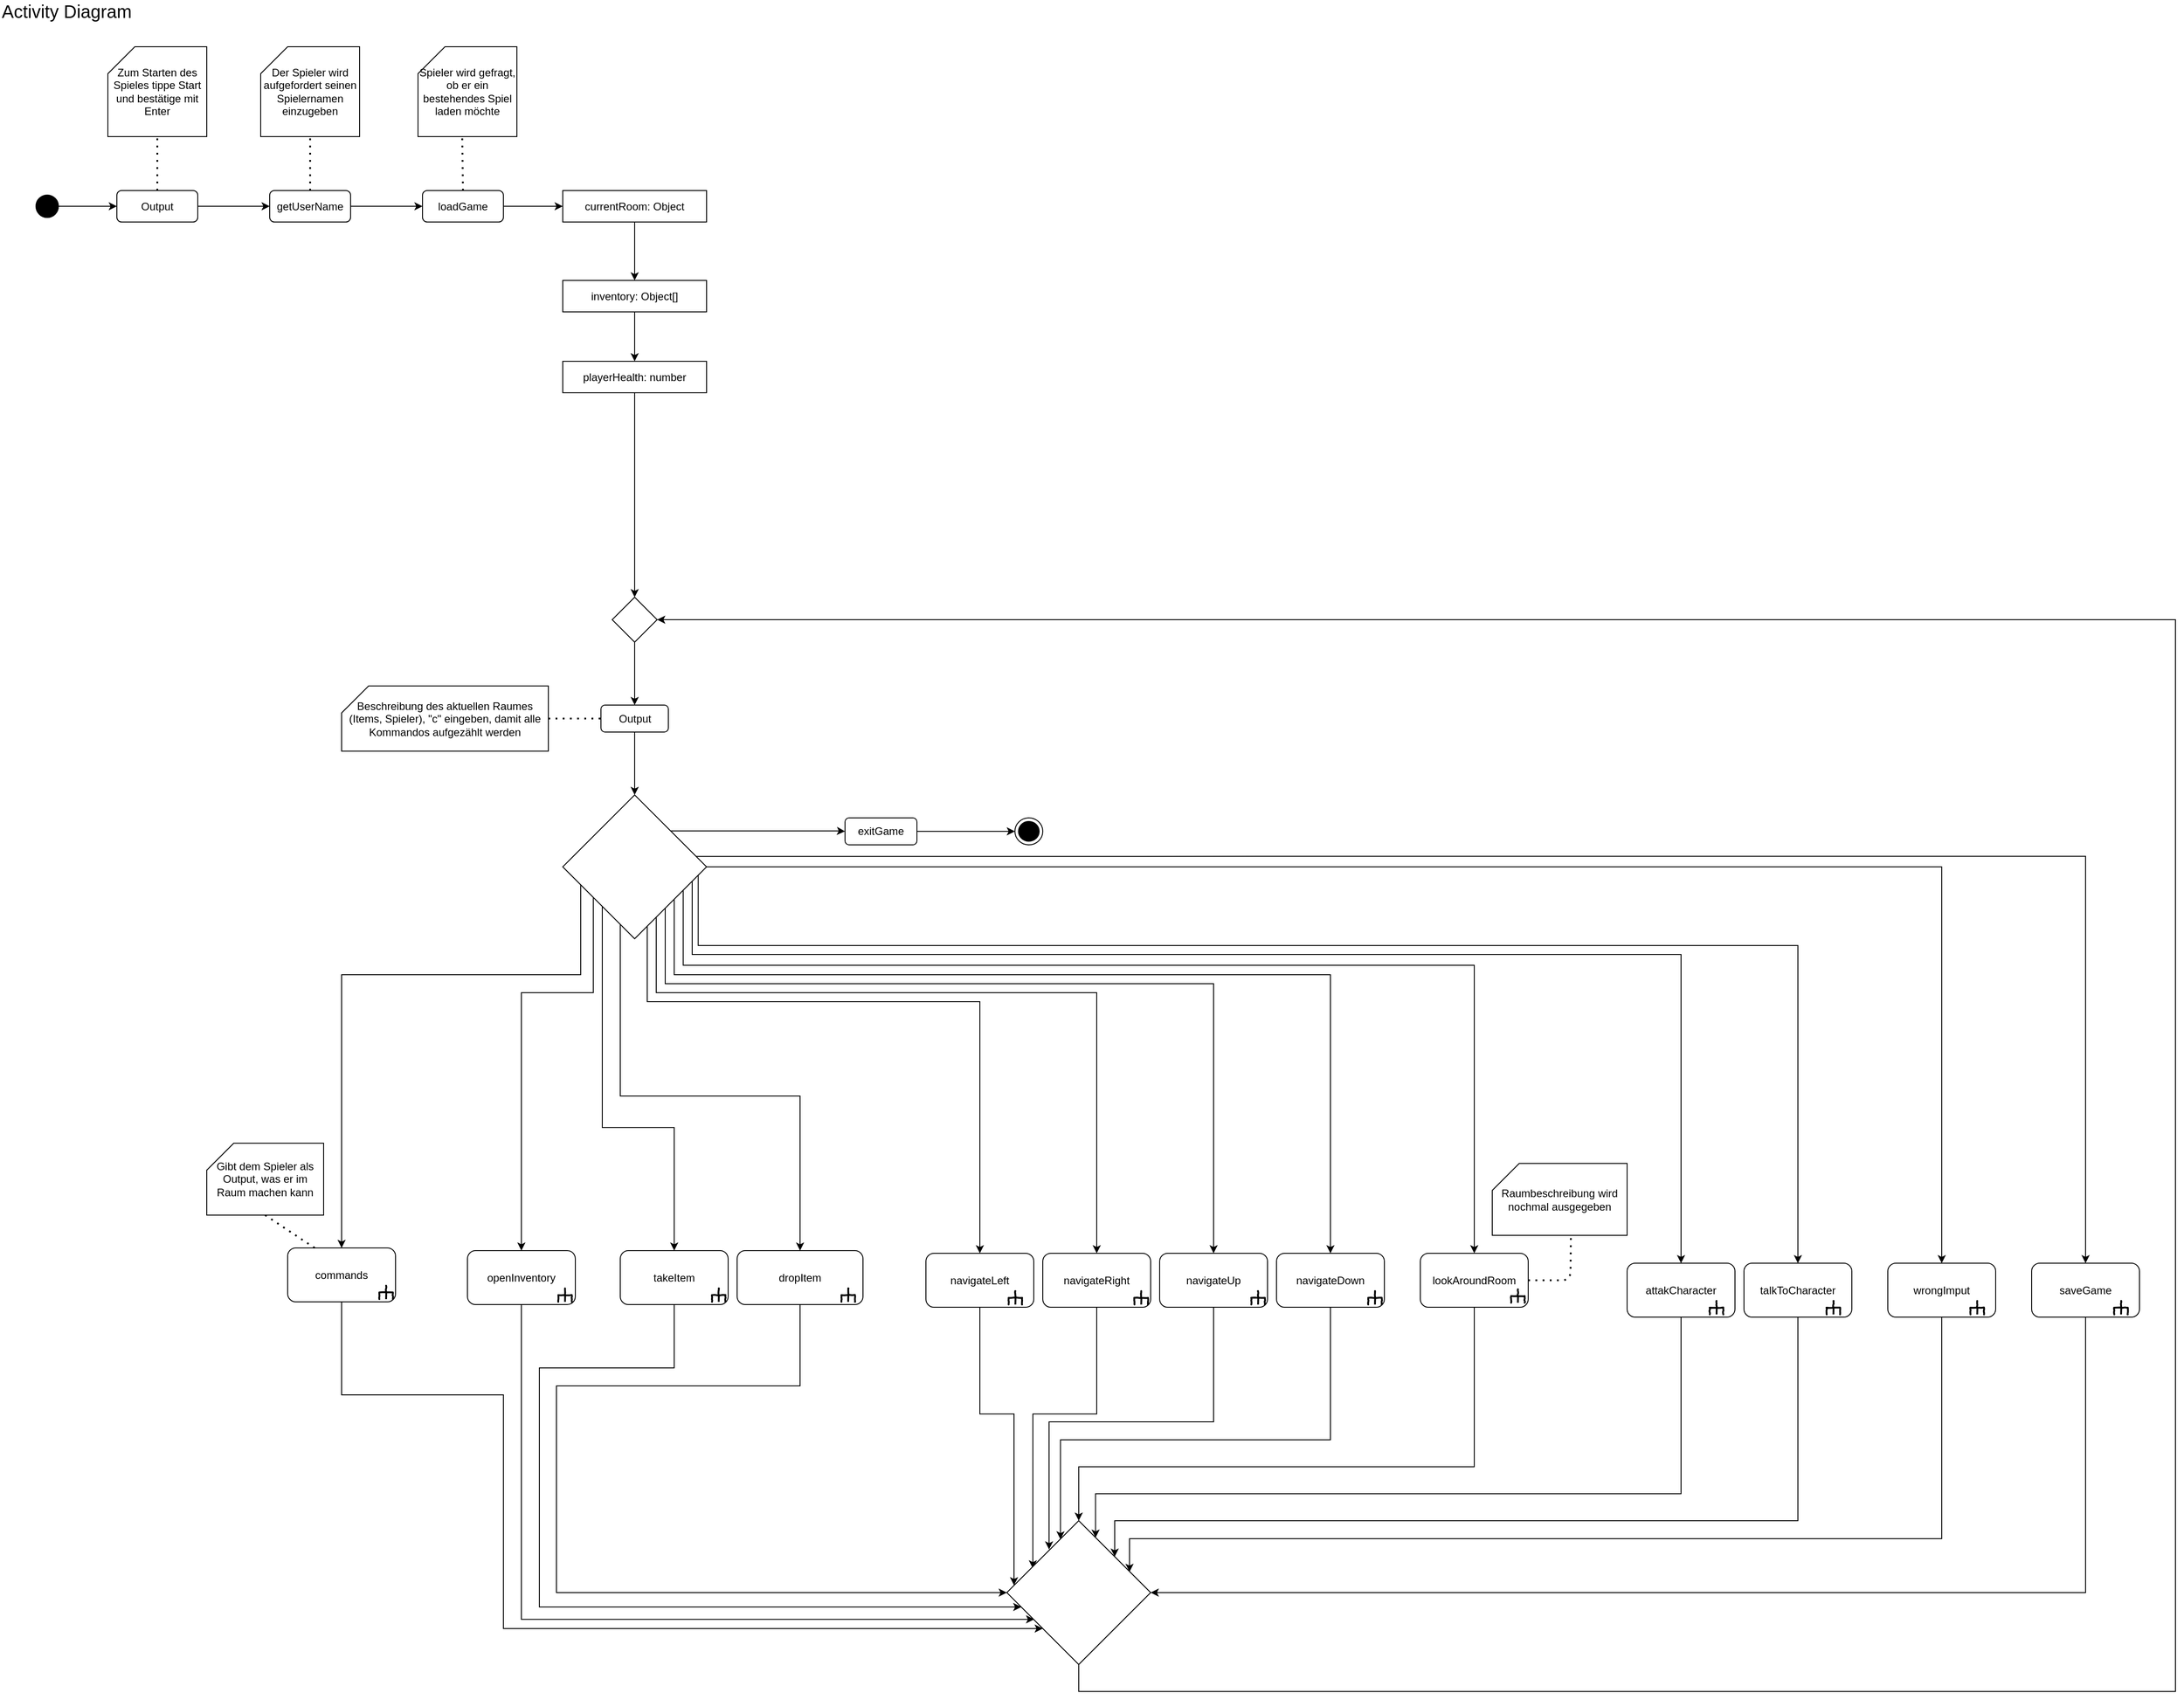 <mxfile version="13.4.2" type="device"><diagram id="kDpYt_e88mOp3C9oxlpy" name="Page-1"><mxGraphModel dx="1038" dy="530" grid="1" gridSize="10" guides="1" tooltips="1" connect="1" arrows="1" fold="1" page="1" pageScale="1" pageWidth="2336" pageHeight="1654" math="0" shadow="0"><root><mxCell id="0"/><mxCell id="1" parent="0"/><mxCell id="XXlb9IrZKMKoF10ypDD3-1" value="&lt;font style=&quot;font-size: 20px&quot;&gt;Activity Diagram&lt;/font&gt;" style="text;html=1;strokeColor=none;fillColor=none;align=left;verticalAlign=middle;whiteSpace=wrap;rounded=0;" parent="1" vertex="1"><mxGeometry x="40" y="40" width="220" height="20" as="geometry"/></mxCell><mxCell id="l0NFpoSQzp4FSWh-zF_r-2" value="" style="edgeStyle=orthogonalEdgeStyle;rounded=0;orthogonalLoop=1;jettySize=auto;html=1;" edge="1" parent="1" source="XXlb9IrZKMKoF10ypDD3-3" target="l0NFpoSQzp4FSWh-zF_r-1"><mxGeometry relative="1" as="geometry"/></mxCell><mxCell id="XXlb9IrZKMKoF10ypDD3-3" value="Output" style="rounded=1;whiteSpace=wrap;html=1;" parent="1" vertex="1"><mxGeometry x="170" y="250" width="90" height="35" as="geometry"/></mxCell><mxCell id="XXlb9IrZKMKoF10ypDD3-6" value="" style="edgeStyle=orthogonalEdgeStyle;rounded=0;orthogonalLoop=1;jettySize=auto;html=1;" parent="1" source="XXlb9IrZKMKoF10ypDD3-5" target="XXlb9IrZKMKoF10ypDD3-3" edge="1"><mxGeometry relative="1" as="geometry"/></mxCell><mxCell id="XXlb9IrZKMKoF10ypDD3-5" value="" style="ellipse;whiteSpace=wrap;html=1;rounded=0;shadow=0;comic=0;labelBackgroundColor=none;strokeColor=#000000;strokeWidth=1;fillColor=#000000;fontFamily=Verdana;fontSize=12;fontColor=#000000;align=center;comic=1" parent="1" vertex="1"><mxGeometry x="80" y="255" width="25" height="25" as="geometry"/></mxCell><mxCell id="l0NFpoSQzp4FSWh-zF_r-22" value="" style="edgeStyle=orthogonalEdgeStyle;rounded=0;orthogonalLoop=1;jettySize=auto;html=1;" edge="1" parent="1" source="XXlb9IrZKMKoF10ypDD3-7" target="l0NFpoSQzp4FSWh-zF_r-17"><mxGeometry relative="1" as="geometry"/></mxCell><mxCell id="XXlb9IrZKMKoF10ypDD3-7" value="currentRoom: Object" style="rounded=0;whiteSpace=wrap;html=1;" parent="1" vertex="1"><mxGeometry x="666" y="250" width="160" height="35" as="geometry"/></mxCell><mxCell id="XXlb9IrZKMKoF10ypDD3-45" style="edgeStyle=orthogonalEdgeStyle;rounded=0;orthogonalLoop=1;jettySize=auto;html=1;entryX=0.5;entryY=0;entryDx=0;entryDy=0;" parent="1" source="XXlb9IrZKMKoF10ypDD3-9" target="XXlb9IrZKMKoF10ypDD3-28" edge="1"><mxGeometry relative="1" as="geometry"><Array as="points"><mxPoint x="700" y="1142.5"/><mxPoint x="620" y="1142.5"/></Array></mxGeometry></mxCell><mxCell id="XXlb9IrZKMKoF10ypDD3-46" style="edgeStyle=orthogonalEdgeStyle;rounded=0;orthogonalLoop=1;jettySize=auto;html=1;entryX=0.5;entryY=0;entryDx=0;entryDy=0;" parent="1" source="XXlb9IrZKMKoF10ypDD3-9" target="XXlb9IrZKMKoF10ypDD3-33" edge="1"><mxGeometry relative="1" as="geometry"><Array as="points"><mxPoint x="710" y="1292.5"/><mxPoint x="790" y="1292.5"/></Array></mxGeometry></mxCell><mxCell id="XXlb9IrZKMKoF10ypDD3-48" style="edgeStyle=orthogonalEdgeStyle;rounded=0;orthogonalLoop=1;jettySize=auto;html=1;entryX=0.5;entryY=0;entryDx=0;entryDy=0;" parent="1" source="XXlb9IrZKMKoF10ypDD3-9" target="XXlb9IrZKMKoF10ypDD3-29" edge="1"><mxGeometry relative="1" as="geometry"><Array as="points"><mxPoint x="760" y="1152.5"/><mxPoint x="1130" y="1152.5"/></Array></mxGeometry></mxCell><mxCell id="XXlb9IrZKMKoF10ypDD3-49" style="edgeStyle=orthogonalEdgeStyle;rounded=0;orthogonalLoop=1;jettySize=auto;html=1;entryX=0.5;entryY=0;entryDx=0;entryDy=0;" parent="1" source="XXlb9IrZKMKoF10ypDD3-9" target="XXlb9IrZKMKoF10ypDD3-30" edge="1"><mxGeometry relative="1" as="geometry"><Array as="points"><mxPoint x="770" y="1142.5"/><mxPoint x="1260" y="1142.5"/></Array></mxGeometry></mxCell><mxCell id="XXlb9IrZKMKoF10ypDD3-50" style="edgeStyle=orthogonalEdgeStyle;rounded=0;orthogonalLoop=1;jettySize=auto;html=1;entryX=0.5;entryY=0;entryDx=0;entryDy=0;" parent="1" source="XXlb9IrZKMKoF10ypDD3-9" target="XXlb9IrZKMKoF10ypDD3-31" edge="1"><mxGeometry relative="1" as="geometry"><Array as="points"><mxPoint x="780" y="1132.5"/><mxPoint x="1390" y="1132.5"/></Array></mxGeometry></mxCell><mxCell id="XXlb9IrZKMKoF10ypDD3-51" style="edgeStyle=orthogonalEdgeStyle;rounded=0;orthogonalLoop=1;jettySize=auto;html=1;entryX=0.5;entryY=0;entryDx=0;entryDy=0;" parent="1" source="XXlb9IrZKMKoF10ypDD3-9" target="XXlb9IrZKMKoF10ypDD3-32" edge="1"><mxGeometry relative="1" as="geometry"><Array as="points"><mxPoint x="790" y="1122.5"/><mxPoint x="1520" y="1122.5"/></Array></mxGeometry></mxCell><mxCell id="XXlb9IrZKMKoF10ypDD3-52" style="edgeStyle=orthogonalEdgeStyle;rounded=0;orthogonalLoop=1;jettySize=auto;html=1;entryX=0.5;entryY=0;entryDx=0;entryDy=0;" parent="1" source="XXlb9IrZKMKoF10ypDD3-9" target="XXlb9IrZKMKoF10ypDD3-35" edge="1"><mxGeometry relative="1" as="geometry"><Array as="points"><mxPoint x="800" y="1112"/><mxPoint x="1680" y="1112"/></Array></mxGeometry></mxCell><mxCell id="XXlb9IrZKMKoF10ypDD3-53" style="edgeStyle=orthogonalEdgeStyle;rounded=0;orthogonalLoop=1;jettySize=auto;html=1;entryX=0.5;entryY=0;entryDx=0;entryDy=0;" parent="1" source="XXlb9IrZKMKoF10ypDD3-9" target="XXlb9IrZKMKoF10ypDD3-36" edge="1"><mxGeometry relative="1" as="geometry"><Array as="points"><mxPoint x="686" y="1122.5"/><mxPoint x="420" y="1122.5"/></Array></mxGeometry></mxCell><mxCell id="XXlb9IrZKMKoF10ypDD3-89" style="edgeStyle=orthogonalEdgeStyle;rounded=0;orthogonalLoop=1;jettySize=auto;html=1;entryX=0.5;entryY=0;entryDx=0;entryDy=0;" parent="1" source="XXlb9IrZKMKoF10ypDD3-9" target="XXlb9IrZKMKoF10ypDD3-34" edge="1"><mxGeometry relative="1" as="geometry"><Array as="points"><mxPoint x="730" y="1257.5"/><mxPoint x="930" y="1257.5"/></Array></mxGeometry></mxCell><mxCell id="8UrmevjXnUGPgiVVIPTk-8" style="edgeStyle=orthogonalEdgeStyle;rounded=0;orthogonalLoop=1;jettySize=auto;html=1;entryX=0;entryY=0.5;entryDx=0;entryDy=0;exitX=1;exitY=0;exitDx=0;exitDy=0;" parent="1" source="XXlb9IrZKMKoF10ypDD3-9" target="XXlb9IrZKMKoF10ypDD3-14" edge="1"><mxGeometry relative="1" as="geometry"><Array as="points"><mxPoint x="970" y="963"/></Array></mxGeometry></mxCell><mxCell id="8UrmevjXnUGPgiVVIPTk-15" style="edgeStyle=orthogonalEdgeStyle;rounded=0;orthogonalLoop=1;jettySize=auto;html=1;entryX=0.5;entryY=0;entryDx=0;entryDy=0;" parent="1" source="XXlb9IrZKMKoF10ypDD3-9" target="8UrmevjXnUGPgiVVIPTk-21" edge="1"><mxGeometry relative="1" as="geometry"><Array as="points"><mxPoint x="810" y="1100"/><mxPoint x="1910" y="1100"/></Array></mxGeometry></mxCell><mxCell id="8UrmevjXnUGPgiVVIPTk-26" style="edgeStyle=orthogonalEdgeStyle;rounded=0;orthogonalLoop=1;jettySize=auto;html=1;entryX=0.5;entryY=0;entryDx=0;entryDy=0;exitX=0.942;exitY=0.56;exitDx=0;exitDy=0;exitPerimeter=0;" parent="1" source="XXlb9IrZKMKoF10ypDD3-9" target="8UrmevjXnUGPgiVVIPTk-17" edge="1"><mxGeometry relative="1" as="geometry"><Array as="points"><mxPoint x="817" y="1090"/><mxPoint x="2040" y="1090"/></Array></mxGeometry></mxCell><mxCell id="8UrmevjXnUGPgiVVIPTk-27" style="edgeStyle=orthogonalEdgeStyle;rounded=0;orthogonalLoop=1;jettySize=auto;html=1;entryX=0.5;entryY=0;entryDx=0;entryDy=0;" parent="1" source="XXlb9IrZKMKoF10ypDD3-9" target="8UrmevjXnUGPgiVVIPTk-11" edge="1"><mxGeometry relative="1" as="geometry"/></mxCell><mxCell id="XXlb9IrZKMKoF10ypDD3-9" value="" style="rhombus;whiteSpace=wrap;html=1;" parent="1" vertex="1"><mxGeometry x="666" y="922.5" width="160" height="160" as="geometry"/></mxCell><mxCell id="XXlb9IrZKMKoF10ypDD3-11" value="" style="ellipse;html=1;shape=endState;fillColor=#000000;strokeColor=#000000;comic=1" parent="1" vertex="1"><mxGeometry x="1169" y="948" width="31" height="30" as="geometry"/></mxCell><mxCell id="XXlb9IrZKMKoF10ypDD3-55" value="" style="edgeStyle=orthogonalEdgeStyle;rounded=0;orthogonalLoop=1;jettySize=auto;html=1;" parent="1" source="XXlb9IrZKMKoF10ypDD3-14" target="XXlb9IrZKMKoF10ypDD3-11" edge="1"><mxGeometry relative="1" as="geometry"/></mxCell><mxCell id="XXlb9IrZKMKoF10ypDD3-14" value="exitGame" style="rounded=1;whiteSpace=wrap;html=1;" parent="1" vertex="1"><mxGeometry x="980" y="948" width="80" height="30" as="geometry"/></mxCell><mxCell id="XXlb9IrZKMKoF10ypDD3-23" style="edgeStyle=orthogonalEdgeStyle;rounded=0;orthogonalLoop=1;jettySize=auto;html=1;entryX=0.5;entryY=0;entryDx=0;entryDy=0;" parent="1" source="XXlb9IrZKMKoF10ypDD3-19" target="XXlb9IrZKMKoF10ypDD3-9" edge="1"><mxGeometry relative="1" as="geometry"/></mxCell><mxCell id="XXlb9IrZKMKoF10ypDD3-19" value="Output" style="rounded=1;whiteSpace=wrap;html=1;" parent="1" vertex="1"><mxGeometry x="708.5" y="822.5" width="75" height="30" as="geometry"/></mxCell><mxCell id="XXlb9IrZKMKoF10ypDD3-20" value="&lt;div&gt;&lt;span&gt;Beschreibung des aktuellen Raumes (Items, Spieler), &quot;c&quot; eingeben, damit alle Kommandos aufgezählt werden&lt;br&gt;&lt;/span&gt;&lt;/div&gt;" style="shape=card;whiteSpace=wrap;html=1;align=center;" parent="1" vertex="1"><mxGeometry x="420" y="801.25" width="230" height="72.5" as="geometry"/></mxCell><mxCell id="XXlb9IrZKMKoF10ypDD3-25" style="edgeStyle=orthogonalEdgeStyle;rounded=0;orthogonalLoop=1;jettySize=auto;html=1;entryX=0.5;entryY=0;entryDx=0;entryDy=0;" parent="1" source="XXlb9IrZKMKoF10ypDD3-24" target="XXlb9IrZKMKoF10ypDD3-19" edge="1"><mxGeometry relative="1" as="geometry"/></mxCell><mxCell id="XXlb9IrZKMKoF10ypDD3-24" value="" style="rhombus;whiteSpace=wrap;html=1;" parent="1" vertex="1"><mxGeometry x="721" y="702.5" width="50" height="50" as="geometry"/></mxCell><mxCell id="XXlb9IrZKMKoF10ypDD3-26" value="" style="endArrow=none;dashed=1;html=1;dashPattern=1 3;strokeWidth=2;exitX=1;exitY=0.5;exitDx=0;exitDy=0;exitPerimeter=0;entryX=0;entryY=0.5;entryDx=0;entryDy=0;" parent="1" source="XXlb9IrZKMKoF10ypDD3-20" target="XXlb9IrZKMKoF10ypDD3-19" edge="1"><mxGeometry width="50" height="50" relative="1" as="geometry"><mxPoint x="700" y="782.5" as="sourcePoint"/><mxPoint x="750" y="732.5" as="targetPoint"/></mxGeometry></mxCell><mxCell id="8UrmevjXnUGPgiVVIPTk-3" style="edgeStyle=orthogonalEdgeStyle;rounded=0;orthogonalLoop=1;jettySize=auto;html=1;entryX=0.19;entryY=0.686;entryDx=0;entryDy=0;entryPerimeter=0;" parent="1" source="XXlb9IrZKMKoF10ypDD3-28" target="8UrmevjXnUGPgiVVIPTk-16" edge="1"><mxGeometry relative="1" as="geometry"><mxPoint x="609.98" y="1659.996" as="targetPoint"/><Array as="points"><mxPoint x="620" y="1840"/></Array></mxGeometry></mxCell><mxCell id="XXlb9IrZKMKoF10ypDD3-28" value="openInventory" style="rounded=1;whiteSpace=wrap;html=1;" parent="1" vertex="1"><mxGeometry x="560" y="1429.5" width="120" height="60" as="geometry"/></mxCell><mxCell id="8UrmevjXnUGPgiVVIPTk-28" style="edgeStyle=orthogonalEdgeStyle;rounded=0;orthogonalLoop=1;jettySize=auto;html=1;entryX=0.05;entryY=0.449;entryDx=0;entryDy=0;entryPerimeter=0;" parent="1" source="XXlb9IrZKMKoF10ypDD3-29" target="8UrmevjXnUGPgiVVIPTk-16" edge="1"><mxGeometry relative="1" as="geometry"/></mxCell><mxCell id="XXlb9IrZKMKoF10ypDD3-29" value="navigateLeft" style="rounded=1;whiteSpace=wrap;html=1;" parent="1" vertex="1"><mxGeometry x="1070" y="1432.5" width="120" height="60" as="geometry"/></mxCell><mxCell id="8UrmevjXnUGPgiVVIPTk-29" style="edgeStyle=orthogonalEdgeStyle;rounded=0;orthogonalLoop=1;jettySize=auto;html=1;entryX=0.181;entryY=0.332;entryDx=0;entryDy=0;entryPerimeter=0;" parent="1" source="XXlb9IrZKMKoF10ypDD3-30" target="8UrmevjXnUGPgiVVIPTk-16" edge="1"><mxGeometry relative="1" as="geometry"/></mxCell><mxCell id="XXlb9IrZKMKoF10ypDD3-30" value="navigateRight" style="rounded=1;whiteSpace=wrap;html=1;" parent="1" vertex="1"><mxGeometry x="1200" y="1432.5" width="120" height="60" as="geometry"/></mxCell><mxCell id="8UrmevjXnUGPgiVVIPTk-30" style="edgeStyle=orthogonalEdgeStyle;rounded=0;orthogonalLoop=1;jettySize=auto;html=1;" parent="1" source="XXlb9IrZKMKoF10ypDD3-31" edge="1"><mxGeometry relative="1" as="geometry"><mxPoint x="1207" y="1762" as="targetPoint"/><Array as="points"><mxPoint x="1390" y="1620"/><mxPoint x="1207" y="1620"/></Array></mxGeometry></mxCell><mxCell id="XXlb9IrZKMKoF10ypDD3-31" value="navigateUp" style="rounded=1;whiteSpace=wrap;html=1;" parent="1" vertex="1"><mxGeometry x="1330" y="1432.5" width="120" height="60" as="geometry"/></mxCell><mxCell id="8UrmevjXnUGPgiVVIPTk-31" style="edgeStyle=orthogonalEdgeStyle;rounded=0;orthogonalLoop=1;jettySize=auto;html=1;entryX=0.373;entryY=0.13;entryDx=0;entryDy=0;entryPerimeter=0;" parent="1" source="XXlb9IrZKMKoF10ypDD3-32" target="8UrmevjXnUGPgiVVIPTk-16" edge="1"><mxGeometry relative="1" as="geometry"><Array as="points"><mxPoint x="1520" y="1640"/><mxPoint x="1220" y="1640"/></Array></mxGeometry></mxCell><mxCell id="XXlb9IrZKMKoF10ypDD3-32" value="navigateDown" style="rounded=1;whiteSpace=wrap;html=1;" parent="1" vertex="1"><mxGeometry x="1460" y="1432.5" width="120" height="60" as="geometry"/></mxCell><mxCell id="8UrmevjXnUGPgiVVIPTk-4" style="edgeStyle=orthogonalEdgeStyle;rounded=0;orthogonalLoop=1;jettySize=auto;html=1;entryX=0.101;entryY=0.6;entryDx=0;entryDy=0;entryPerimeter=0;" parent="1" source="XXlb9IrZKMKoF10ypDD3-33" target="8UrmevjXnUGPgiVVIPTk-16" edge="1"><mxGeometry relative="1" as="geometry"><mxPoint x="639.968" y="1667.374" as="targetPoint"/><Array as="points"><mxPoint x="790" y="1560"/><mxPoint x="640" y="1560"/><mxPoint x="640" y="1826"/></Array></mxGeometry></mxCell><mxCell id="XXlb9IrZKMKoF10ypDD3-33" value="takeItem" style="rounded=1;whiteSpace=wrap;html=1;" parent="1" vertex="1"><mxGeometry x="730" y="1429.5" width="120" height="60" as="geometry"/></mxCell><mxCell id="8UrmevjXnUGPgiVVIPTk-5" style="edgeStyle=orthogonalEdgeStyle;rounded=0;orthogonalLoop=1;jettySize=auto;html=1;" parent="1" source="XXlb9IrZKMKoF10ypDD3-34" target="8UrmevjXnUGPgiVVIPTk-16" edge="1"><mxGeometry relative="1" as="geometry"><mxPoint x="659.127" y="1689.032" as="targetPoint"/><Array as="points"><mxPoint x="930" y="1580"/><mxPoint x="659" y="1580"/><mxPoint x="659" y="1810"/></Array></mxGeometry></mxCell><mxCell id="XXlb9IrZKMKoF10ypDD3-34" value="dropItem" style="rounded=1;whiteSpace=wrap;html=1;" parent="1" vertex="1"><mxGeometry x="860" y="1429.5" width="140" height="60" as="geometry"/></mxCell><mxCell id="8UrmevjXnUGPgiVVIPTk-32" style="edgeStyle=orthogonalEdgeStyle;rounded=0;orthogonalLoop=1;jettySize=auto;html=1;entryX=0.5;entryY=0;entryDx=0;entryDy=0;" parent="1" source="XXlb9IrZKMKoF10ypDD3-35" target="8UrmevjXnUGPgiVVIPTk-16" edge="1"><mxGeometry relative="1" as="geometry"><Array as="points"><mxPoint x="1680" y="1670"/><mxPoint x="1240" y="1670"/></Array></mxGeometry></mxCell><mxCell id="XXlb9IrZKMKoF10ypDD3-35" value="lookAroundRoom" style="rounded=1;whiteSpace=wrap;html=1;" parent="1" vertex="1"><mxGeometry x="1620" y="1432.5" width="120" height="60" as="geometry"/></mxCell><mxCell id="8UrmevjXnUGPgiVVIPTk-2" style="edgeStyle=orthogonalEdgeStyle;rounded=0;orthogonalLoop=1;jettySize=auto;html=1;entryX=0;entryY=1;entryDx=0;entryDy=0;" parent="1" source="XXlb9IrZKMKoF10ypDD3-36" target="8UrmevjXnUGPgiVVIPTk-16" edge="1"><mxGeometry relative="1" as="geometry"><mxPoint x="589.75" y="1679.75" as="targetPoint"/><Array as="points"><mxPoint x="420" y="1590"/><mxPoint x="600" y="1590"/><mxPoint x="600" y="1850"/></Array></mxGeometry></mxCell><mxCell id="XXlb9IrZKMKoF10ypDD3-36" value="commands" style="rounded=1;whiteSpace=wrap;html=1;" parent="1" vertex="1"><mxGeometry x="360" y="1426.5" width="120" height="60" as="geometry"/></mxCell><mxCell id="XXlb9IrZKMKoF10ypDD3-37" value="Gibt dem Spieler als Output, was er im Raum machen kann" style="shape=card;whiteSpace=wrap;html=1;" parent="1" vertex="1"><mxGeometry x="270" y="1310" width="130" height="80" as="geometry"/></mxCell><mxCell id="XXlb9IrZKMKoF10ypDD3-56" value="" style="endArrow=none;dashed=1;html=1;dashPattern=1 3;strokeWidth=2;exitX=0.25;exitY=0;exitDx=0;exitDy=0;entryX=0.5;entryY=1;entryDx=0;entryDy=0;entryPerimeter=0;" parent="1" source="XXlb9IrZKMKoF10ypDD3-36" target="XXlb9IrZKMKoF10ypDD3-37" edge="1"><mxGeometry width="50" height="50" relative="1" as="geometry"><mxPoint x="790" y="1442.5" as="sourcePoint"/><mxPoint x="840" y="1392.5" as="targetPoint"/></mxGeometry></mxCell><mxCell id="XXlb9IrZKMKoF10ypDD3-57" value="" style="group;rotation=90;" parent="1" vertex="1" connectable="0"><mxGeometry x="660" y="1469.5" width="20" height="20" as="geometry"/></mxCell><mxCell id="XXlb9IrZKMKoF10ypDD3-58" value="" style="strokeWidth=2;html=1;shape=mxgraph.flowchart.annotation_2;align=left;rounded=1;comic=1;rotation=90;" parent="XXlb9IrZKMKoF10ypDD3-57" vertex="1"><mxGeometry x="1" y="2" width="15" height="15" as="geometry"/></mxCell><mxCell id="XXlb9IrZKMKoF10ypDD3-59" value="" style="endArrow=none;html=1;entryX=0.508;entryY=0.487;entryPerimeter=0;exitX=1;exitY=0.5;exitPerimeter=0;strokeWidth=2;" parent="XXlb9IrZKMKoF10ypDD3-57" source="XXlb9IrZKMKoF10ypDD3-58" target="XXlb9IrZKMKoF10ypDD3-58" edge="1"><mxGeometry width="50" height="50" relative="1" as="geometry"><mxPoint x="-46.667" as="sourcePoint"/><mxPoint x="-13.333" y="50" as="targetPoint"/></mxGeometry></mxCell><mxCell id="XXlb9IrZKMKoF10ypDD3-61" value="" style="group;rotation=90;" parent="1" vertex="1" connectable="0"><mxGeometry x="830" y="1466.5" width="20" height="20" as="geometry"/></mxCell><mxCell id="XXlb9IrZKMKoF10ypDD3-62" value="" style="strokeWidth=2;html=1;shape=mxgraph.flowchart.annotation_2;align=left;rounded=1;comic=1;rotation=90;" parent="XXlb9IrZKMKoF10ypDD3-61" vertex="1"><mxGeometry x="2" y="5" width="15" height="15" as="geometry"/></mxCell><mxCell id="XXlb9IrZKMKoF10ypDD3-63" value="" style="endArrow=none;html=1;entryX=0.508;entryY=0.487;entryPerimeter=0;exitX=1;exitY=0.5;exitPerimeter=0;strokeWidth=2;" parent="XXlb9IrZKMKoF10ypDD3-61" source="XXlb9IrZKMKoF10ypDD3-62" target="XXlb9IrZKMKoF10ypDD3-62" edge="1"><mxGeometry width="50" height="50" relative="1" as="geometry"><mxPoint x="-46.667" as="sourcePoint"/><mxPoint x="-13.333" y="50" as="targetPoint"/></mxGeometry></mxCell><mxCell id="XXlb9IrZKMKoF10ypDD3-64" value="" style="group;rotation=90;" parent="1" vertex="1" connectable="0"><mxGeometry x="974" y="1466.5" width="20" height="20" as="geometry"/></mxCell><mxCell id="XXlb9IrZKMKoF10ypDD3-65" value="" style="strokeWidth=2;html=1;shape=mxgraph.flowchart.annotation_2;align=left;rounded=1;comic=1;rotation=90;" parent="XXlb9IrZKMKoF10ypDD3-64" vertex="1"><mxGeometry x="2" y="5" width="15" height="15" as="geometry"/></mxCell><mxCell id="XXlb9IrZKMKoF10ypDD3-66" value="" style="endArrow=none;html=1;entryX=0.508;entryY=0.487;entryPerimeter=0;exitX=1;exitY=0.5;exitPerimeter=0;strokeWidth=2;" parent="XXlb9IrZKMKoF10ypDD3-64" source="XXlb9IrZKMKoF10ypDD3-65" target="XXlb9IrZKMKoF10ypDD3-65" edge="1"><mxGeometry width="50" height="50" relative="1" as="geometry"><mxPoint x="-46.667" as="sourcePoint"/><mxPoint x="-13.333" y="50" as="targetPoint"/></mxGeometry></mxCell><mxCell id="XXlb9IrZKMKoF10ypDD3-67" value="" style="group;rotation=90;" parent="1" vertex="1" connectable="0"><mxGeometry x="1160" y="1469.5" width="20" height="20" as="geometry"/></mxCell><mxCell id="XXlb9IrZKMKoF10ypDD3-68" value="" style="strokeWidth=2;html=1;shape=mxgraph.flowchart.annotation_2;align=left;rounded=1;comic=1;rotation=90;" parent="XXlb9IrZKMKoF10ypDD3-67" vertex="1"><mxGeometry x="2" y="5" width="15" height="15" as="geometry"/></mxCell><mxCell id="XXlb9IrZKMKoF10ypDD3-69" value="" style="endArrow=none;html=1;entryX=0.508;entryY=0.487;entryPerimeter=0;exitX=1;exitY=0.5;exitPerimeter=0;strokeWidth=2;" parent="XXlb9IrZKMKoF10ypDD3-67" source="XXlb9IrZKMKoF10ypDD3-68" target="XXlb9IrZKMKoF10ypDD3-68" edge="1"><mxGeometry width="50" height="50" relative="1" as="geometry"><mxPoint x="-46.667" as="sourcePoint"/><mxPoint x="-13.333" y="50" as="targetPoint"/></mxGeometry></mxCell><mxCell id="XXlb9IrZKMKoF10ypDD3-70" value="" style="group;rotation=90;" parent="1" vertex="1" connectable="0"><mxGeometry x="1300" y="1469.5" width="20" height="20" as="geometry"/></mxCell><mxCell id="XXlb9IrZKMKoF10ypDD3-71" value="" style="strokeWidth=2;html=1;shape=mxgraph.flowchart.annotation_2;align=left;rounded=1;comic=1;rotation=90;" parent="XXlb9IrZKMKoF10ypDD3-70" vertex="1"><mxGeometry x="2" y="5" width="15" height="15" as="geometry"/></mxCell><mxCell id="XXlb9IrZKMKoF10ypDD3-72" value="" style="endArrow=none;html=1;entryX=0.508;entryY=0.487;entryPerimeter=0;exitX=1;exitY=0.5;exitPerimeter=0;strokeWidth=2;" parent="XXlb9IrZKMKoF10ypDD3-70" source="XXlb9IrZKMKoF10ypDD3-71" target="XXlb9IrZKMKoF10ypDD3-71" edge="1"><mxGeometry width="50" height="50" relative="1" as="geometry"><mxPoint x="-46.667" as="sourcePoint"/><mxPoint x="-13.333" y="50" as="targetPoint"/></mxGeometry></mxCell><mxCell id="XXlb9IrZKMKoF10ypDD3-73" value="" style="group;rotation=90;" parent="1" vertex="1" connectable="0"><mxGeometry x="1430" y="1469.5" width="20" height="20" as="geometry"/></mxCell><mxCell id="XXlb9IrZKMKoF10ypDD3-74" value="" style="strokeWidth=2;html=1;shape=mxgraph.flowchart.annotation_2;align=left;rounded=1;comic=1;rotation=90;" parent="XXlb9IrZKMKoF10ypDD3-73" vertex="1"><mxGeometry x="2" y="5" width="15" height="15" as="geometry"/></mxCell><mxCell id="XXlb9IrZKMKoF10ypDD3-75" value="" style="endArrow=none;html=1;entryX=0.508;entryY=0.487;entryPerimeter=0;exitX=1;exitY=0.5;exitPerimeter=0;strokeWidth=2;" parent="XXlb9IrZKMKoF10ypDD3-73" source="XXlb9IrZKMKoF10ypDD3-74" target="XXlb9IrZKMKoF10ypDD3-74" edge="1"><mxGeometry width="50" height="50" relative="1" as="geometry"><mxPoint x="-46.667" as="sourcePoint"/><mxPoint x="-13.333" y="50" as="targetPoint"/></mxGeometry></mxCell><mxCell id="XXlb9IrZKMKoF10ypDD3-76" value="" style="group;rotation=90;" parent="1" vertex="1" connectable="0"><mxGeometry x="1560" y="1469.5" width="20" height="20" as="geometry"/></mxCell><mxCell id="XXlb9IrZKMKoF10ypDD3-77" value="" style="strokeWidth=2;html=1;shape=mxgraph.flowchart.annotation_2;align=left;rounded=1;comic=1;rotation=90;" parent="XXlb9IrZKMKoF10ypDD3-76" vertex="1"><mxGeometry x="2" y="5" width="15" height="15" as="geometry"/></mxCell><mxCell id="XXlb9IrZKMKoF10ypDD3-78" value="" style="endArrow=none;html=1;entryX=0.508;entryY=0.487;entryPerimeter=0;exitX=1;exitY=0.5;exitPerimeter=0;strokeWidth=2;" parent="XXlb9IrZKMKoF10ypDD3-76" source="XXlb9IrZKMKoF10ypDD3-77" target="XXlb9IrZKMKoF10ypDD3-77" edge="1"><mxGeometry width="50" height="50" relative="1" as="geometry"><mxPoint x="-46.667" as="sourcePoint"/><mxPoint x="-13.333" y="50" as="targetPoint"/></mxGeometry></mxCell><mxCell id="XXlb9IrZKMKoF10ypDD3-79" value="" style="group;rotation=90;" parent="1" vertex="1" connectable="0"><mxGeometry x="1719" y="1467.5" width="20" height="20" as="geometry"/></mxCell><mxCell id="XXlb9IrZKMKoF10ypDD3-80" value="" style="strokeWidth=2;html=1;shape=mxgraph.flowchart.annotation_2;align=left;rounded=1;comic=1;rotation=90;" parent="XXlb9IrZKMKoF10ypDD3-79" vertex="1"><mxGeometry x="2" y="5" width="15" height="15" as="geometry"/></mxCell><mxCell id="XXlb9IrZKMKoF10ypDD3-81" value="" style="endArrow=none;html=1;entryX=0.508;entryY=0.487;entryPerimeter=0;exitX=1;exitY=0.5;exitPerimeter=0;strokeWidth=2;" parent="XXlb9IrZKMKoF10ypDD3-79" source="XXlb9IrZKMKoF10ypDD3-80" target="XXlb9IrZKMKoF10ypDD3-80" edge="1"><mxGeometry width="50" height="50" relative="1" as="geometry"><mxPoint x="-46.667" as="sourcePoint"/><mxPoint x="-13.333" y="50" as="targetPoint"/></mxGeometry></mxCell><mxCell id="XXlb9IrZKMKoF10ypDD3-84" value="" style="group;rotation=90;" parent="1" vertex="1" connectable="0"><mxGeometry x="460" y="1463.5" width="20" height="20" as="geometry"/></mxCell><mxCell id="XXlb9IrZKMKoF10ypDD3-85" value="" style="strokeWidth=2;html=1;shape=mxgraph.flowchart.annotation_2;align=left;rounded=1;comic=1;rotation=90;" parent="XXlb9IrZKMKoF10ypDD3-84" vertex="1"><mxGeometry x="2" y="5" width="15" height="15" as="geometry"/></mxCell><mxCell id="XXlb9IrZKMKoF10ypDD3-86" value="" style="endArrow=none;html=1;entryX=0.508;entryY=0.487;entryPerimeter=0;exitX=1;exitY=0.5;exitPerimeter=0;strokeWidth=2;" parent="XXlb9IrZKMKoF10ypDD3-84" source="XXlb9IrZKMKoF10ypDD3-85" target="XXlb9IrZKMKoF10ypDD3-85" edge="1"><mxGeometry width="50" height="50" relative="1" as="geometry"><mxPoint x="-46.667" as="sourcePoint"/><mxPoint x="-13.333" y="50" as="targetPoint"/></mxGeometry></mxCell><mxCell id="XXlb9IrZKMKoF10ypDD3-102" style="edgeStyle=orthogonalEdgeStyle;rounded=0;orthogonalLoop=1;jettySize=auto;html=1;entryX=1;entryY=0.5;entryDx=0;entryDy=0;exitX=0.5;exitY=1;exitDx=0;exitDy=0;" parent="1" source="8UrmevjXnUGPgiVVIPTk-16" target="XXlb9IrZKMKoF10ypDD3-24" edge="1"><mxGeometry relative="1" as="geometry"><Array as="points"><mxPoint x="1240" y="1920"/><mxPoint x="2460" y="1920"/><mxPoint x="2460" y="728"/></Array><mxPoint x="1478.941" y="1783.059" as="sourcePoint"/></mxGeometry></mxCell><mxCell id="XXlb9IrZKMKoF10ypDD3-103" value="&lt;div&gt;&lt;span&gt;Raumbeschreibung wird nochmal ausgegeben&lt;/span&gt;&lt;/div&gt;" style="shape=card;whiteSpace=wrap;html=1;align=center;" parent="1" vertex="1"><mxGeometry x="1700" y="1332.5" width="150" height="80" as="geometry"/></mxCell><mxCell id="XXlb9IrZKMKoF10ypDD3-104" value="" style="endArrow=none;dashed=1;html=1;dashPattern=1 3;strokeWidth=2;entryX=0.583;entryY=1.038;entryDx=0;entryDy=0;entryPerimeter=0;exitX=1;exitY=0.5;exitDx=0;exitDy=0;" parent="1" source="XXlb9IrZKMKoF10ypDD3-35" target="XXlb9IrZKMKoF10ypDD3-103" edge="1"><mxGeometry width="50" height="50" relative="1" as="geometry"><mxPoint x="1780" y="1492.5" as="sourcePoint"/><mxPoint x="1830" y="1442.5" as="targetPoint"/><Array as="points"><mxPoint x="1787" y="1462.5"/></Array></mxGeometry></mxCell><mxCell id="XXlb9IrZKMKoF10ypDD3-105" value="Zum Starten des Spieles tippe Start und bestätige mit Enter" style="shape=card;whiteSpace=wrap;html=1;" parent="1" vertex="1"><mxGeometry x="160" y="90" width="110" height="100" as="geometry"/></mxCell><mxCell id="XXlb9IrZKMKoF10ypDD3-106" value="" style="endArrow=none;dashed=1;html=1;dashPattern=1 3;strokeWidth=2;entryX=0.5;entryY=1;entryDx=0;entryDy=0;entryPerimeter=0;exitX=0.5;exitY=0;exitDx=0;exitDy=0;" parent="1" source="XXlb9IrZKMKoF10ypDD3-3" target="XXlb9IrZKMKoF10ypDD3-105" edge="1"><mxGeometry width="50" height="50" relative="1" as="geometry"><mxPoint x="200" y="280" as="sourcePoint"/><mxPoint x="250" y="230" as="targetPoint"/></mxGeometry></mxCell><mxCell id="8UrmevjXnUGPgiVVIPTk-35" style="edgeStyle=orthogonalEdgeStyle;rounded=0;orthogonalLoop=1;jettySize=auto;html=1;entryX=0.853;entryY=0.356;entryDx=0;entryDy=0;entryPerimeter=0;" parent="1" source="8UrmevjXnUGPgiVVIPTk-11" target="8UrmevjXnUGPgiVVIPTk-16" edge="1"><mxGeometry relative="1" as="geometry"><Array as="points"><mxPoint x="2200" y="1750"/><mxPoint x="1297" y="1750"/></Array></mxGeometry></mxCell><mxCell id="8UrmevjXnUGPgiVVIPTk-11" value="wrongImput" style="rounded=1;whiteSpace=wrap;html=1;" parent="1" vertex="1"><mxGeometry x="2140" y="1443.5" width="120" height="60" as="geometry"/></mxCell><mxCell id="8UrmevjXnUGPgiVVIPTk-12" value="" style="group;rotation=90;" parent="1" vertex="1" connectable="0"><mxGeometry x="2230" y="1480.5" width="20" height="20" as="geometry"/></mxCell><mxCell id="8UrmevjXnUGPgiVVIPTk-13" value="" style="strokeWidth=2;html=1;shape=mxgraph.flowchart.annotation_2;align=left;rounded=1;comic=1;rotation=90;" parent="8UrmevjXnUGPgiVVIPTk-12" vertex="1"><mxGeometry x="2" y="5" width="15" height="15" as="geometry"/></mxCell><mxCell id="8UrmevjXnUGPgiVVIPTk-14" value="" style="endArrow=none;html=1;entryX=0.508;entryY=0.487;entryPerimeter=0;exitX=1;exitY=0.5;exitPerimeter=0;strokeWidth=2;" parent="8UrmevjXnUGPgiVVIPTk-12" source="8UrmevjXnUGPgiVVIPTk-13" target="8UrmevjXnUGPgiVVIPTk-13" edge="1"><mxGeometry width="50" height="50" relative="1" as="geometry"><mxPoint x="-46.667" as="sourcePoint"/><mxPoint x="-13.333" y="50" as="targetPoint"/></mxGeometry></mxCell><mxCell id="8UrmevjXnUGPgiVVIPTk-16" value="" style="rhombus;whiteSpace=wrap;html=1;" parent="1" vertex="1"><mxGeometry x="1160" y="1730" width="160" height="160" as="geometry"/></mxCell><mxCell id="8UrmevjXnUGPgiVVIPTk-34" style="edgeStyle=orthogonalEdgeStyle;rounded=0;orthogonalLoop=1;jettySize=auto;html=1;entryX=1;entryY=0;entryDx=0;entryDy=0;" parent="1" source="8UrmevjXnUGPgiVVIPTk-17" target="8UrmevjXnUGPgiVVIPTk-16" edge="1"><mxGeometry relative="1" as="geometry"><Array as="points"><mxPoint x="2040" y="1730"/><mxPoint x="1280" y="1730"/></Array></mxGeometry></mxCell><mxCell id="8UrmevjXnUGPgiVVIPTk-17" value="talkToCharacter" style="rounded=1;whiteSpace=wrap;html=1;" parent="1" vertex="1"><mxGeometry x="1980" y="1443.5" width="120" height="60" as="geometry"/></mxCell><mxCell id="8UrmevjXnUGPgiVVIPTk-18" value="" style="group;rotation=90;" parent="1" vertex="1" connectable="0"><mxGeometry x="2070" y="1480.5" width="20" height="20" as="geometry"/></mxCell><mxCell id="8UrmevjXnUGPgiVVIPTk-19" value="" style="strokeWidth=2;html=1;shape=mxgraph.flowchart.annotation_2;align=left;rounded=1;comic=1;rotation=90;" parent="8UrmevjXnUGPgiVVIPTk-18" vertex="1"><mxGeometry x="2" y="5" width="15" height="15" as="geometry"/></mxCell><mxCell id="8UrmevjXnUGPgiVVIPTk-20" value="" style="endArrow=none;html=1;entryX=0.508;entryY=0.487;entryPerimeter=0;exitX=1;exitY=0.5;exitPerimeter=0;strokeWidth=2;" parent="8UrmevjXnUGPgiVVIPTk-18" source="8UrmevjXnUGPgiVVIPTk-19" target="8UrmevjXnUGPgiVVIPTk-19" edge="1"><mxGeometry width="50" height="50" relative="1" as="geometry"><mxPoint x="-46.667" as="sourcePoint"/><mxPoint x="-13.333" y="50" as="targetPoint"/></mxGeometry></mxCell><mxCell id="8UrmevjXnUGPgiVVIPTk-33" style="edgeStyle=orthogonalEdgeStyle;rounded=0;orthogonalLoop=1;jettySize=auto;html=1;entryX=0.617;entryY=0.118;entryDx=0;entryDy=0;entryPerimeter=0;" parent="1" source="8UrmevjXnUGPgiVVIPTk-21" target="8UrmevjXnUGPgiVVIPTk-16" edge="1"><mxGeometry relative="1" as="geometry"><Array as="points"><mxPoint x="1910" y="1700"/><mxPoint x="1259" y="1700"/></Array></mxGeometry></mxCell><mxCell id="8UrmevjXnUGPgiVVIPTk-21" value="attakCharacter" style="rounded=1;whiteSpace=wrap;html=1;" parent="1" vertex="1"><mxGeometry x="1850" y="1443.5" width="120" height="60" as="geometry"/></mxCell><mxCell id="8UrmevjXnUGPgiVVIPTk-22" value="" style="group;rotation=90;" parent="1" vertex="1" connectable="0"><mxGeometry x="1940" y="1480.5" width="20" height="20" as="geometry"/></mxCell><mxCell id="8UrmevjXnUGPgiVVIPTk-23" value="" style="strokeWidth=2;html=1;shape=mxgraph.flowchart.annotation_2;align=left;rounded=1;comic=1;rotation=90;" parent="8UrmevjXnUGPgiVVIPTk-22" vertex="1"><mxGeometry x="2" y="5" width="15" height="15" as="geometry"/></mxCell><mxCell id="8UrmevjXnUGPgiVVIPTk-24" value="" style="endArrow=none;html=1;entryX=0.508;entryY=0.487;entryPerimeter=0;exitX=1;exitY=0.5;exitPerimeter=0;strokeWidth=2;" parent="8UrmevjXnUGPgiVVIPTk-22" source="8UrmevjXnUGPgiVVIPTk-23" target="8UrmevjXnUGPgiVVIPTk-23" edge="1"><mxGeometry width="50" height="50" relative="1" as="geometry"><mxPoint x="-46.667" as="sourcePoint"/><mxPoint x="-13.333" y="50" as="targetPoint"/></mxGeometry></mxCell><mxCell id="l0NFpoSQzp4FSWh-zF_r-9" value="" style="edgeStyle=orthogonalEdgeStyle;rounded=0;orthogonalLoop=1;jettySize=auto;html=1;" edge="1" parent="1" source="l0NFpoSQzp4FSWh-zF_r-1" target="l0NFpoSQzp4FSWh-zF_r-6"><mxGeometry relative="1" as="geometry"/></mxCell><mxCell id="l0NFpoSQzp4FSWh-zF_r-1" value="getUserName" style="rounded=1;whiteSpace=wrap;html=1;" vertex="1" parent="1"><mxGeometry x="340" y="250" width="90" height="35" as="geometry"/></mxCell><mxCell id="l0NFpoSQzp4FSWh-zF_r-4" value="Der Spieler wird aufgefordert seinen Spielernamen einzugeben" style="shape=card;whiteSpace=wrap;html=1;" vertex="1" parent="1"><mxGeometry x="330" y="90" width="110" height="100" as="geometry"/></mxCell><mxCell id="l0NFpoSQzp4FSWh-zF_r-5" value="" style="endArrow=none;dashed=1;html=1;dashPattern=1 3;strokeWidth=2;entryX=0.5;entryY=1;entryDx=0;entryDy=0;entryPerimeter=0;exitX=0.5;exitY=0;exitDx=0;exitDy=0;" edge="1" parent="1" source="l0NFpoSQzp4FSWh-zF_r-1" target="l0NFpoSQzp4FSWh-zF_r-4"><mxGeometry width="50" height="50" relative="1" as="geometry"><mxPoint x="370" y="255" as="sourcePoint"/><mxPoint x="370" y="195" as="targetPoint"/></mxGeometry></mxCell><mxCell id="l0NFpoSQzp4FSWh-zF_r-10" value="" style="edgeStyle=orthogonalEdgeStyle;rounded=0;orthogonalLoop=1;jettySize=auto;html=1;" edge="1" parent="1" source="l0NFpoSQzp4FSWh-zF_r-6" target="XXlb9IrZKMKoF10ypDD3-7"><mxGeometry relative="1" as="geometry"><Array as="points"><mxPoint x="660" y="268"/></Array></mxGeometry></mxCell><mxCell id="l0NFpoSQzp4FSWh-zF_r-6" value="loadGame" style="rounded=1;whiteSpace=wrap;html=1;" vertex="1" parent="1"><mxGeometry x="510" y="250" width="90" height="35" as="geometry"/></mxCell><mxCell id="l0NFpoSQzp4FSWh-zF_r-7" value="Spieler wird gefragt, ob er ein bestehendes Spiel laden möchte" style="shape=card;whiteSpace=wrap;html=1;" vertex="1" parent="1"><mxGeometry x="505" y="90" width="110" height="100" as="geometry"/></mxCell><mxCell id="l0NFpoSQzp4FSWh-zF_r-8" value="" style="endArrow=none;dashed=1;html=1;dashPattern=1 3;strokeWidth=2;entryX=0.447;entryY=0.99;entryDx=0;entryDy=0;entryPerimeter=0;exitX=0.5;exitY=0;exitDx=0;exitDy=0;" edge="1" parent="1" source="l0NFpoSQzp4FSWh-zF_r-6" target="l0NFpoSQzp4FSWh-zF_r-7"><mxGeometry width="50" height="50" relative="1" as="geometry"><mxPoint x="560" y="260.0" as="sourcePoint"/><mxPoint x="560" y="200.0" as="targetPoint"/></mxGeometry></mxCell><mxCell id="l0NFpoSQzp4FSWh-zF_r-16" style="edgeStyle=orthogonalEdgeStyle;rounded=0;orthogonalLoop=1;jettySize=auto;html=1;entryX=1;entryY=0.5;entryDx=0;entryDy=0;" edge="1" parent="1" source="l0NFpoSQzp4FSWh-zF_r-11" target="8UrmevjXnUGPgiVVIPTk-16"><mxGeometry relative="1" as="geometry"><Array as="points"><mxPoint x="2360" y="1810"/></Array></mxGeometry></mxCell><mxCell id="l0NFpoSQzp4FSWh-zF_r-11" value="saveGame" style="rounded=1;whiteSpace=wrap;html=1;" vertex="1" parent="1"><mxGeometry x="2300" y="1443.5" width="120" height="60" as="geometry"/></mxCell><mxCell id="l0NFpoSQzp4FSWh-zF_r-12" value="" style="group;rotation=90;" vertex="1" connectable="0" parent="1"><mxGeometry x="2390" y="1480.5" width="20" height="20" as="geometry"/></mxCell><mxCell id="l0NFpoSQzp4FSWh-zF_r-13" value="" style="strokeWidth=2;html=1;shape=mxgraph.flowchart.annotation_2;align=left;rounded=1;comic=1;rotation=90;" vertex="1" parent="l0NFpoSQzp4FSWh-zF_r-12"><mxGeometry x="2" y="5" width="15" height="15" as="geometry"/></mxCell><mxCell id="l0NFpoSQzp4FSWh-zF_r-14" value="" style="endArrow=none;html=1;entryX=0.508;entryY=0.487;entryPerimeter=0;exitX=1;exitY=0.5;exitPerimeter=0;strokeWidth=2;" edge="1" parent="l0NFpoSQzp4FSWh-zF_r-12" source="l0NFpoSQzp4FSWh-zF_r-13" target="l0NFpoSQzp4FSWh-zF_r-13"><mxGeometry width="50" height="50" relative="1" as="geometry"><mxPoint x="-46.667" as="sourcePoint"/><mxPoint x="-13.333" y="50" as="targetPoint"/></mxGeometry></mxCell><mxCell id="l0NFpoSQzp4FSWh-zF_r-15" style="edgeStyle=orthogonalEdgeStyle;rounded=0;orthogonalLoop=1;jettySize=auto;html=1;entryX=0.5;entryY=0;entryDx=0;entryDy=0;exitX=0.928;exitY=0.427;exitDx=0;exitDy=0;exitPerimeter=0;" edge="1" parent="1" source="XXlb9IrZKMKoF10ypDD3-9" target="l0NFpoSQzp4FSWh-zF_r-11"><mxGeometry relative="1" as="geometry"><mxPoint x="836" y="1012.5" as="sourcePoint"/><mxPoint x="2210" y="1453.5" as="targetPoint"/></mxGeometry></mxCell><mxCell id="l0NFpoSQzp4FSWh-zF_r-20" value="" style="edgeStyle=orthogonalEdgeStyle;rounded=0;orthogonalLoop=1;jettySize=auto;html=1;" edge="1" parent="1" source="l0NFpoSQzp4FSWh-zF_r-17" target="l0NFpoSQzp4FSWh-zF_r-19"><mxGeometry relative="1" as="geometry"/></mxCell><mxCell id="l0NFpoSQzp4FSWh-zF_r-17" value="inventory: Object[]" style="rounded=0;whiteSpace=wrap;html=1;" vertex="1" parent="1"><mxGeometry x="666" y="350" width="160" height="35" as="geometry"/></mxCell><mxCell id="l0NFpoSQzp4FSWh-zF_r-21" value="" style="edgeStyle=orthogonalEdgeStyle;rounded=0;orthogonalLoop=1;jettySize=auto;html=1;" edge="1" parent="1" source="l0NFpoSQzp4FSWh-zF_r-19" target="XXlb9IrZKMKoF10ypDD3-24"><mxGeometry relative="1" as="geometry"/></mxCell><mxCell id="l0NFpoSQzp4FSWh-zF_r-19" value="playerHealth: number" style="rounded=0;whiteSpace=wrap;html=1;" vertex="1" parent="1"><mxGeometry x="666" y="440" width="160" height="35" as="geometry"/></mxCell></root></mxGraphModel></diagram></mxfile>